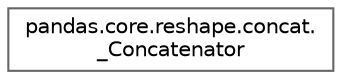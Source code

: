 digraph "Graphical Class Hierarchy"
{
 // LATEX_PDF_SIZE
  bgcolor="transparent";
  edge [fontname=Helvetica,fontsize=10,labelfontname=Helvetica,labelfontsize=10];
  node [fontname=Helvetica,fontsize=10,shape=box,height=0.2,width=0.4];
  rankdir="LR";
  Node0 [id="Node000000",label="pandas.core.reshape.concat.\l_Concatenator",height=0.2,width=0.4,color="grey40", fillcolor="white", style="filled",URL="$dd/d5f/classpandas_1_1core_1_1reshape_1_1concat_1_1__Concatenator.html",tooltip=" "];
}
